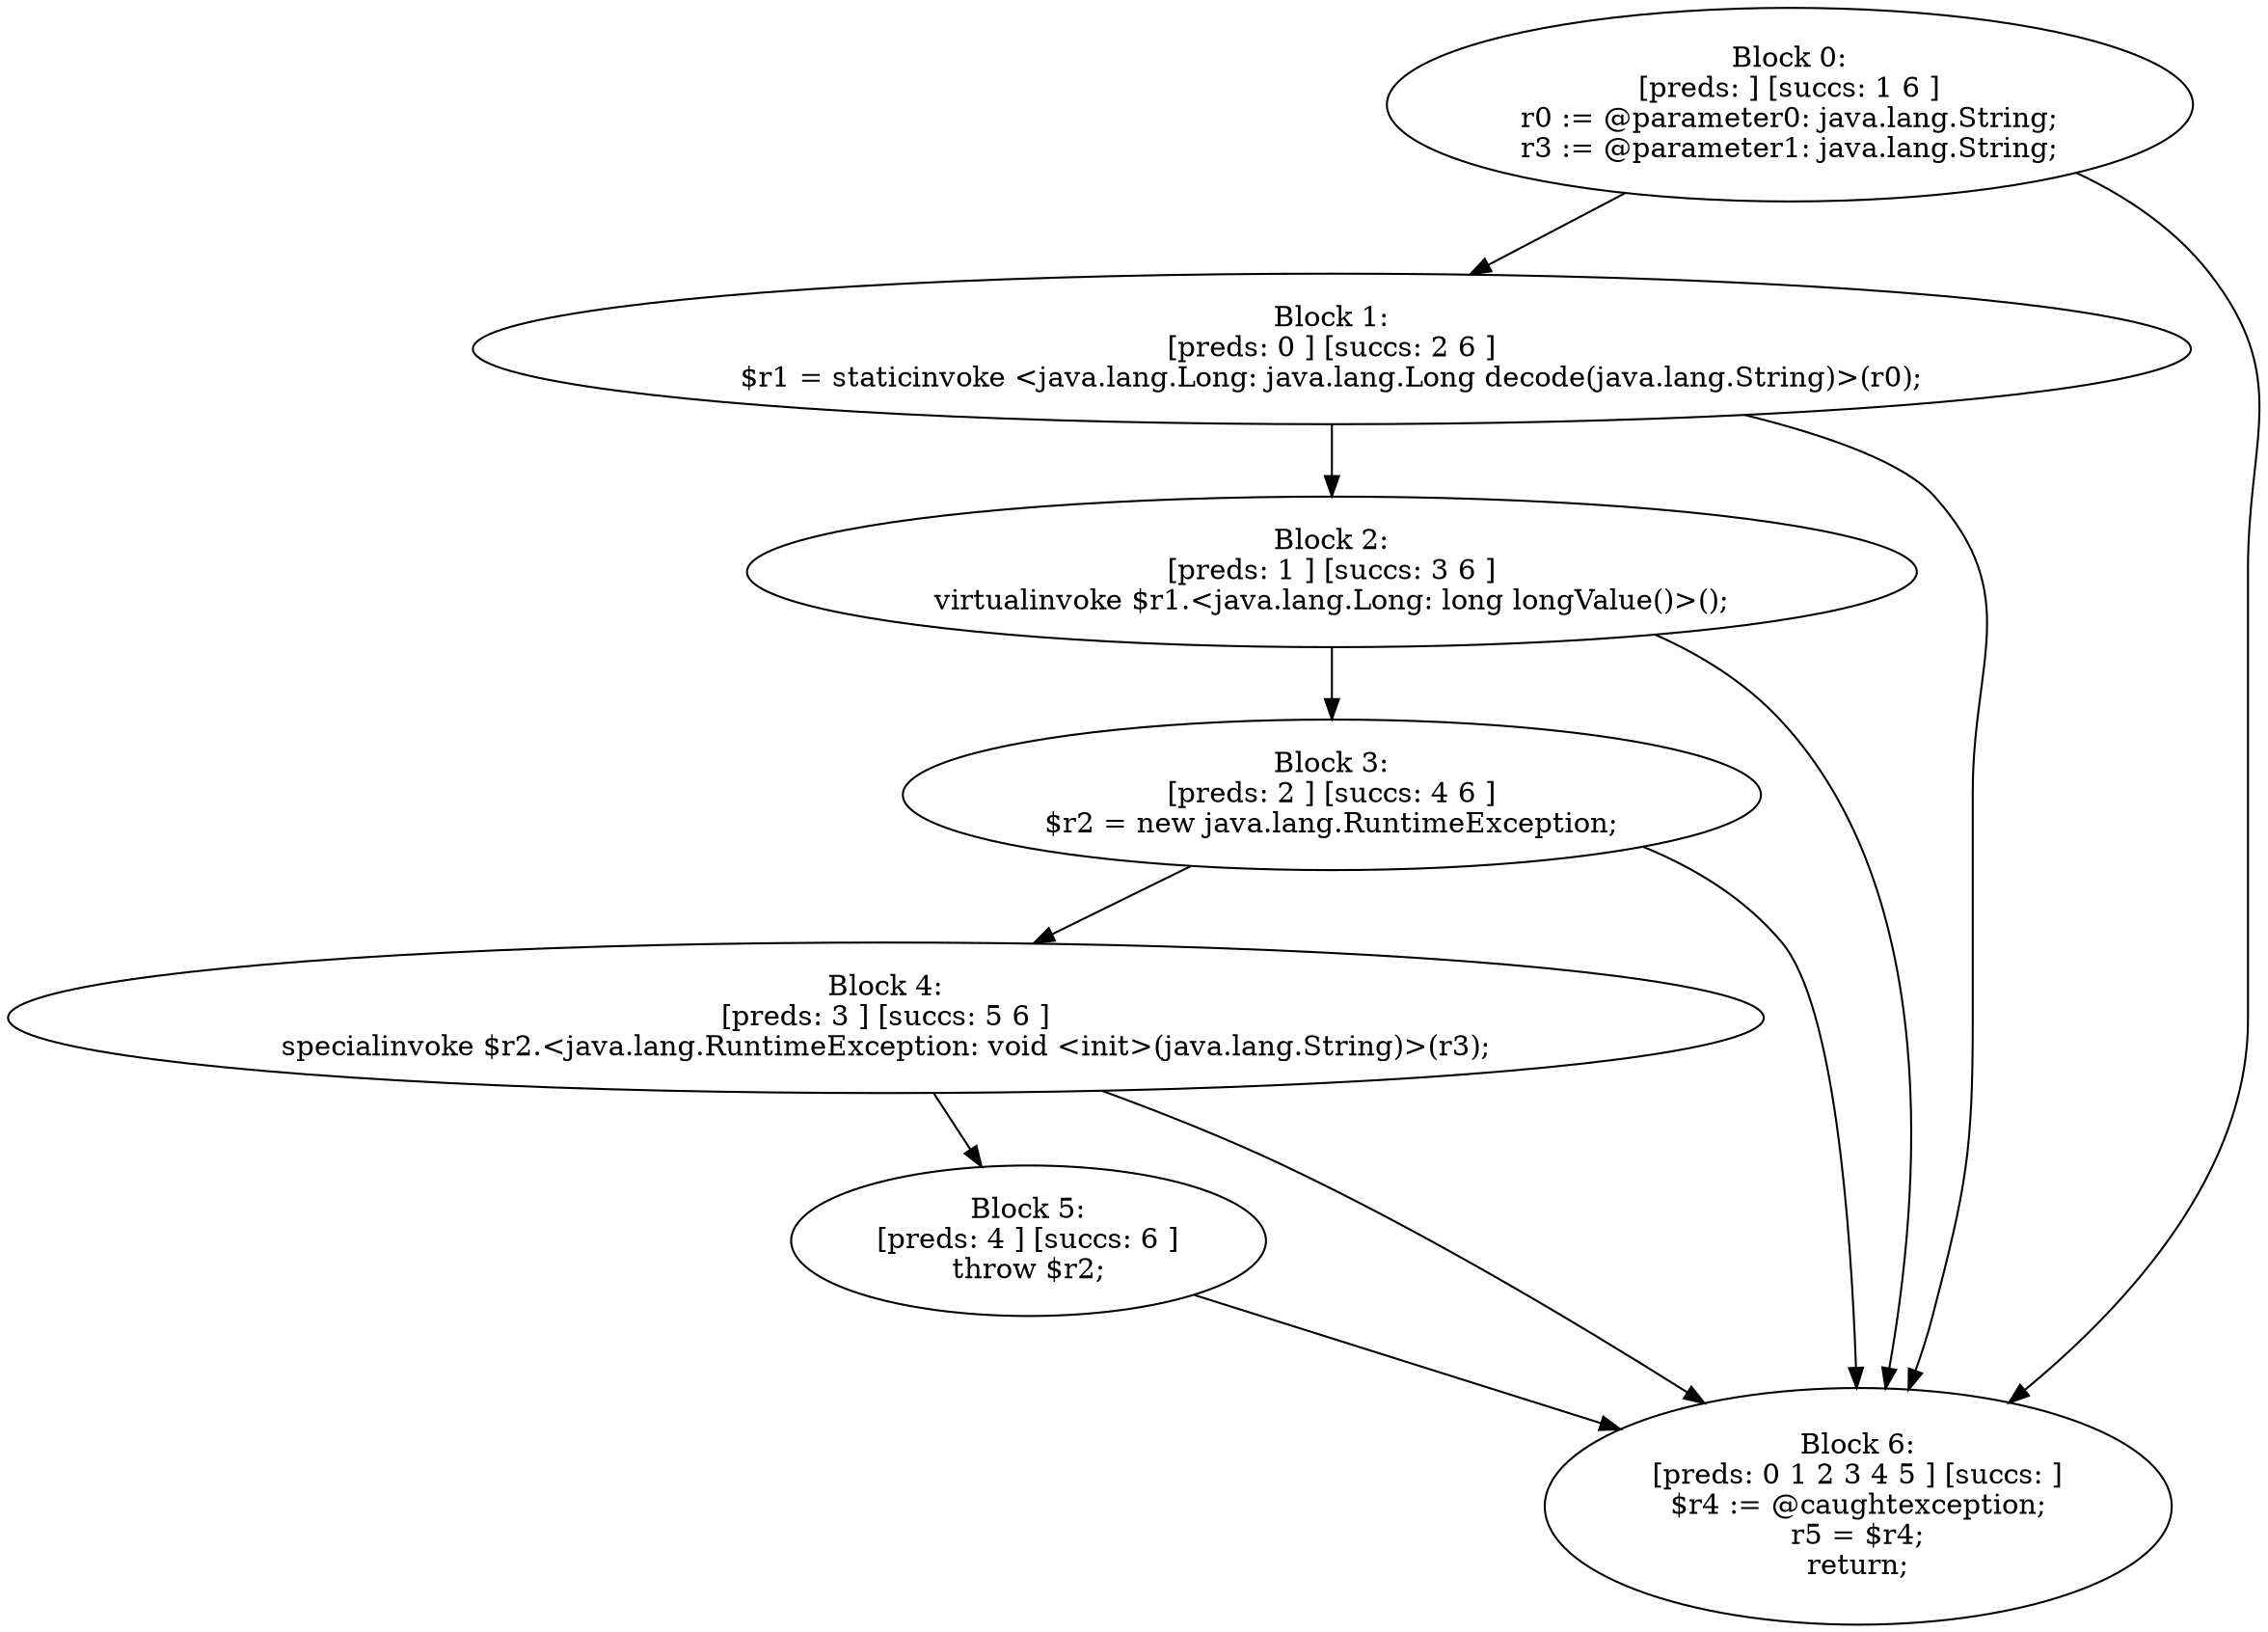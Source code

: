 digraph "unitGraph" {
    "Block 0:
[preds: ] [succs: 1 6 ]
r0 := @parameter0: java.lang.String;
r3 := @parameter1: java.lang.String;
"
    "Block 1:
[preds: 0 ] [succs: 2 6 ]
$r1 = staticinvoke <java.lang.Long: java.lang.Long decode(java.lang.String)>(r0);
"
    "Block 2:
[preds: 1 ] [succs: 3 6 ]
virtualinvoke $r1.<java.lang.Long: long longValue()>();
"
    "Block 3:
[preds: 2 ] [succs: 4 6 ]
$r2 = new java.lang.RuntimeException;
"
    "Block 4:
[preds: 3 ] [succs: 5 6 ]
specialinvoke $r2.<java.lang.RuntimeException: void <init>(java.lang.String)>(r3);
"
    "Block 5:
[preds: 4 ] [succs: 6 ]
throw $r2;
"
    "Block 6:
[preds: 0 1 2 3 4 5 ] [succs: ]
$r4 := @caughtexception;
r5 = $r4;
return;
"
    "Block 0:
[preds: ] [succs: 1 6 ]
r0 := @parameter0: java.lang.String;
r3 := @parameter1: java.lang.String;
"->"Block 1:
[preds: 0 ] [succs: 2 6 ]
$r1 = staticinvoke <java.lang.Long: java.lang.Long decode(java.lang.String)>(r0);
";
    "Block 0:
[preds: ] [succs: 1 6 ]
r0 := @parameter0: java.lang.String;
r3 := @parameter1: java.lang.String;
"->"Block 6:
[preds: 0 1 2 3 4 5 ] [succs: ]
$r4 := @caughtexception;
r5 = $r4;
return;
";
    "Block 1:
[preds: 0 ] [succs: 2 6 ]
$r1 = staticinvoke <java.lang.Long: java.lang.Long decode(java.lang.String)>(r0);
"->"Block 2:
[preds: 1 ] [succs: 3 6 ]
virtualinvoke $r1.<java.lang.Long: long longValue()>();
";
    "Block 1:
[preds: 0 ] [succs: 2 6 ]
$r1 = staticinvoke <java.lang.Long: java.lang.Long decode(java.lang.String)>(r0);
"->"Block 6:
[preds: 0 1 2 3 4 5 ] [succs: ]
$r4 := @caughtexception;
r5 = $r4;
return;
";
    "Block 2:
[preds: 1 ] [succs: 3 6 ]
virtualinvoke $r1.<java.lang.Long: long longValue()>();
"->"Block 3:
[preds: 2 ] [succs: 4 6 ]
$r2 = new java.lang.RuntimeException;
";
    "Block 2:
[preds: 1 ] [succs: 3 6 ]
virtualinvoke $r1.<java.lang.Long: long longValue()>();
"->"Block 6:
[preds: 0 1 2 3 4 5 ] [succs: ]
$r4 := @caughtexception;
r5 = $r4;
return;
";
    "Block 3:
[preds: 2 ] [succs: 4 6 ]
$r2 = new java.lang.RuntimeException;
"->"Block 4:
[preds: 3 ] [succs: 5 6 ]
specialinvoke $r2.<java.lang.RuntimeException: void <init>(java.lang.String)>(r3);
";
    "Block 3:
[preds: 2 ] [succs: 4 6 ]
$r2 = new java.lang.RuntimeException;
"->"Block 6:
[preds: 0 1 2 3 4 5 ] [succs: ]
$r4 := @caughtexception;
r5 = $r4;
return;
";
    "Block 4:
[preds: 3 ] [succs: 5 6 ]
specialinvoke $r2.<java.lang.RuntimeException: void <init>(java.lang.String)>(r3);
"->"Block 5:
[preds: 4 ] [succs: 6 ]
throw $r2;
";
    "Block 4:
[preds: 3 ] [succs: 5 6 ]
specialinvoke $r2.<java.lang.RuntimeException: void <init>(java.lang.String)>(r3);
"->"Block 6:
[preds: 0 1 2 3 4 5 ] [succs: ]
$r4 := @caughtexception;
r5 = $r4;
return;
";
    "Block 5:
[preds: 4 ] [succs: 6 ]
throw $r2;
"->"Block 6:
[preds: 0 1 2 3 4 5 ] [succs: ]
$r4 := @caughtexception;
r5 = $r4;
return;
";
}
